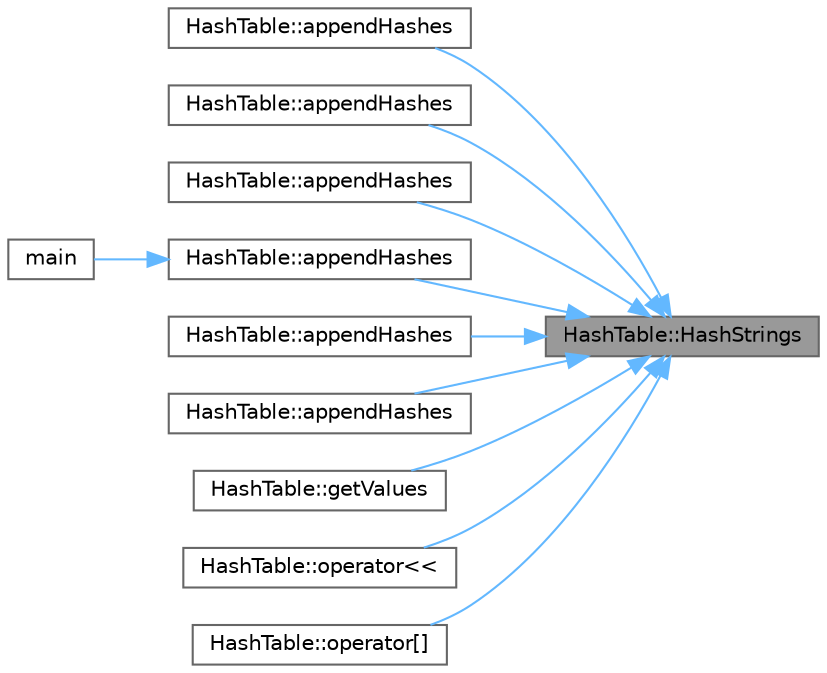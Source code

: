 digraph "HashTable::HashStrings"
{
 // LATEX_PDF_SIZE
  bgcolor="transparent";
  edge [fontname=Helvetica,fontsize=10,labelfontname=Helvetica,labelfontsize=10];
  node [fontname=Helvetica,fontsize=10,shape=box,height=0.2,width=0.4];
  rankdir="RL";
  Node1 [id="Node000001",label="HashTable::HashStrings",height=0.2,width=0.4,color="gray40", fillcolor="grey60", style="filled", fontcolor="black",tooltip=" "];
  Node1 -> Node2 [id="edge11_Node000001_Node000002",dir="back",color="steelblue1",style="solid",tooltip=" "];
  Node2 [id="Node000002",label="HashTable::appendHashes",height=0.2,width=0.4,color="grey40", fillcolor="white", style="filled",URL="$class_hash_table.html#a0c2f65372ae69ba7852b552238f5accd",tooltip=" "];
  Node1 -> Node3 [id="edge12_Node000001_Node000003",dir="back",color="steelblue1",style="solid",tooltip=" "];
  Node3 [id="Node000003",label="HashTable::appendHashes",height=0.2,width=0.4,color="grey40", fillcolor="white", style="filled",URL="$class_hash_table.html#a017abff6a21774cfc698883f383aba59",tooltip=" "];
  Node1 -> Node4 [id="edge13_Node000001_Node000004",dir="back",color="steelblue1",style="solid",tooltip=" "];
  Node4 [id="Node000004",label="HashTable::appendHashes",height=0.2,width=0.4,color="grey40", fillcolor="white", style="filled",URL="$class_hash_table.html#ab526b44388ca692ef94c4561c21e1ae9",tooltip=" "];
  Node1 -> Node5 [id="edge14_Node000001_Node000005",dir="back",color="steelblue1",style="solid",tooltip=" "];
  Node5 [id="Node000005",label="HashTable::appendHashes",height=0.2,width=0.4,color="grey40", fillcolor="white", style="filled",URL="$class_hash_table.html#a19d70062202d74e388bd00ee3e60252c",tooltip=" "];
  Node5 -> Node6 [id="edge15_Node000005_Node000006",dir="back",color="steelblue1",style="solid",tooltip=" "];
  Node6 [id="Node000006",label="main",height=0.2,width=0.4,color="grey40", fillcolor="white", style="filled",URL="$hastabletest_8cpp.html#ae66f6b31b5ad750f1fe042a706a4e3d4",tooltip=" "];
  Node1 -> Node7 [id="edge16_Node000001_Node000007",dir="back",color="steelblue1",style="solid",tooltip=" "];
  Node7 [id="Node000007",label="HashTable::appendHashes",height=0.2,width=0.4,color="grey40", fillcolor="white", style="filled",URL="$class_hash_table.html#ae398bb56ee52bc6c176977ea4366d517",tooltip=" "];
  Node1 -> Node8 [id="edge17_Node000001_Node000008",dir="back",color="steelblue1",style="solid",tooltip=" "];
  Node8 [id="Node000008",label="HashTable::appendHashes",height=0.2,width=0.4,color="grey40", fillcolor="white", style="filled",URL="$class_hash_table.html#a579bdf29d6361e749a091ca6b2f01111",tooltip=" "];
  Node1 -> Node9 [id="edge18_Node000001_Node000009",dir="back",color="steelblue1",style="solid",tooltip=" "];
  Node9 [id="Node000009",label="HashTable::getValues",height=0.2,width=0.4,color="grey40", fillcolor="white", style="filled",URL="$class_hash_table.html#a14225a6edd19b90b8e9ed55484c7766f",tooltip=" "];
  Node1 -> Node10 [id="edge19_Node000001_Node000010",dir="back",color="steelblue1",style="solid",tooltip=" "];
  Node10 [id="Node000010",label="HashTable::operator\<\<",height=0.2,width=0.4,color="grey40", fillcolor="white", style="filled",URL="$class_hash_table.html#a3fdbe798fd18986e2af4bb41723be979",tooltip=" "];
  Node1 -> Node11 [id="edge20_Node000001_Node000011",dir="back",color="steelblue1",style="solid",tooltip=" "];
  Node11 [id="Node000011",label="HashTable::operator[]",height=0.2,width=0.4,color="grey40", fillcolor="white", style="filled",URL="$class_hash_table.html#a9cae17312252d0c048c266dfd7b14ee3",tooltip=" "];
}
